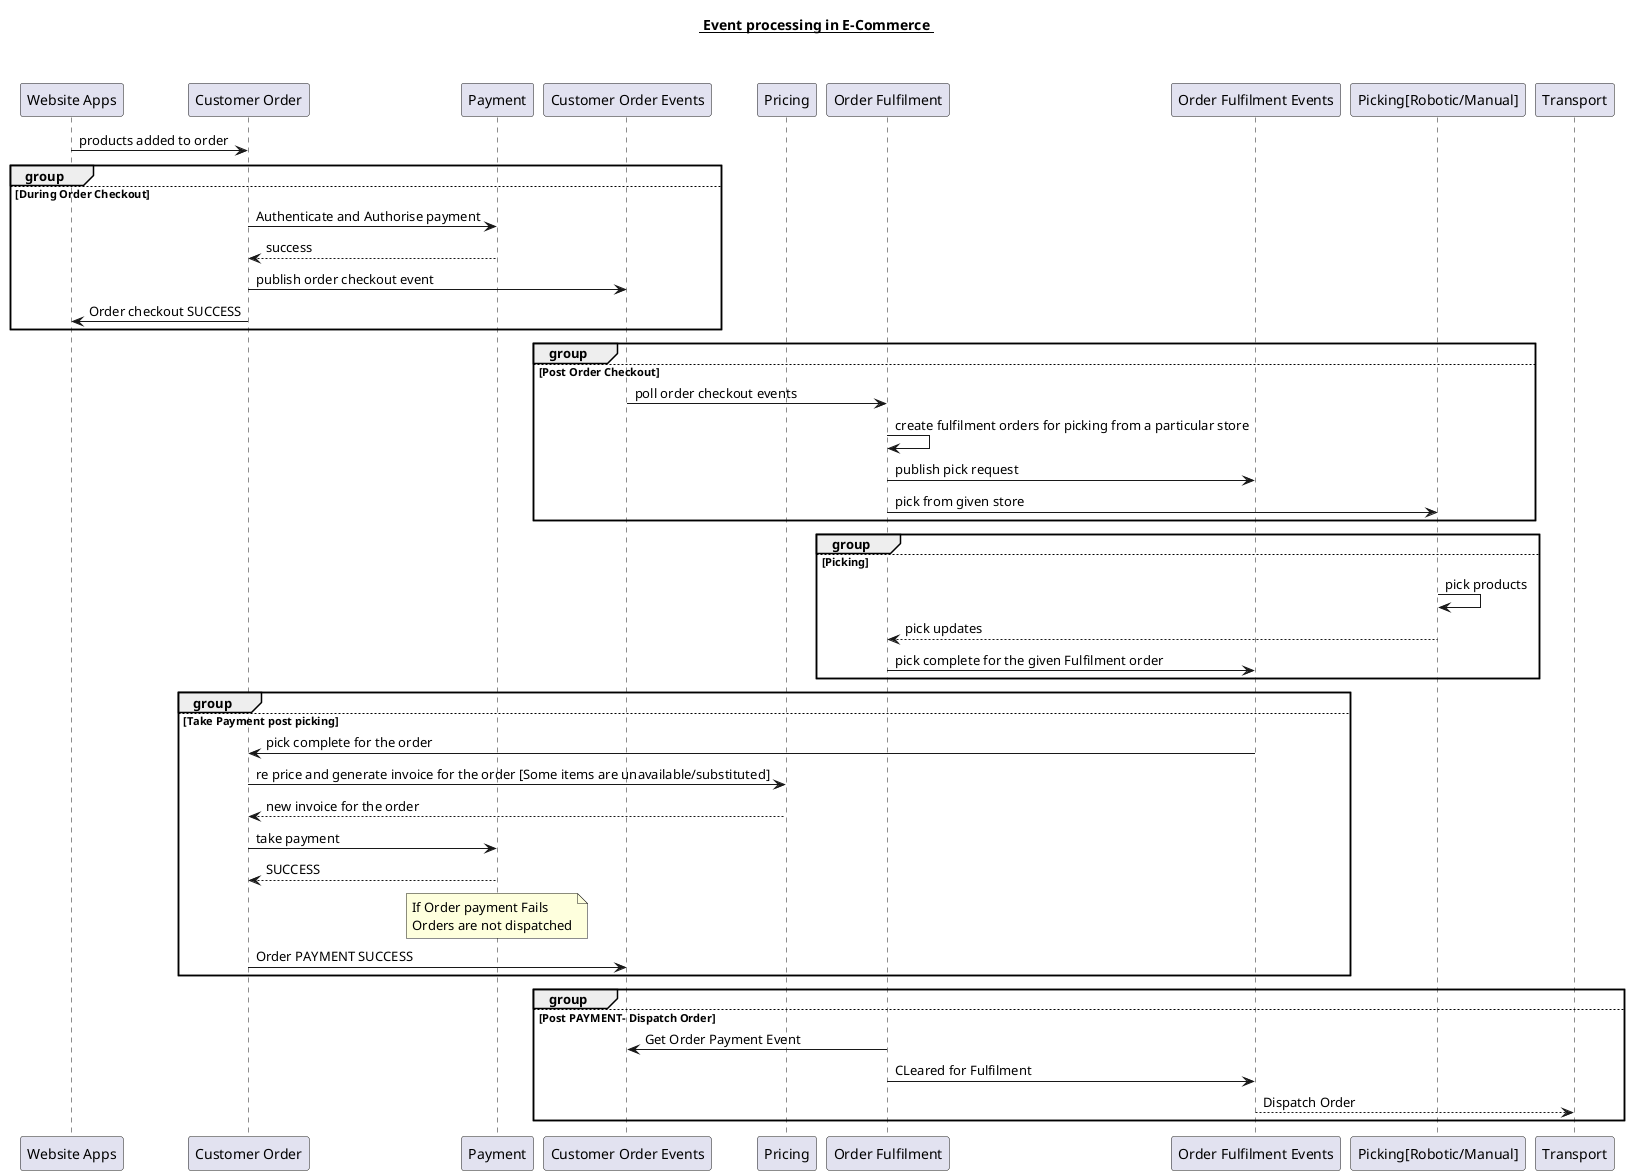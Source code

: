 @startuml


title  __ Event processing in E-Commerce __\n\n

participant "Website Apps" as apps
participant "Customer Order" as cos
participant "Payment" as payment
participant "Customer Order Events" as coskafka
participant "Pricing" as quote
participant "Order Fulfilment" as ofs
participant "Order Fulfilment Events" as ofskafka
participant "Picking[Robotic/Manual]" as fps
participant "Transport" as transport

apps -> cos : products added to order
          group
            else During Order Checkout
                cos -> payment : Authenticate and Authorise payment
                payment --> cos : success
                cos -> coskafka : publish order checkout event
                cos -> apps : Order checkout SUCCESS
         end

         group
           else Post Order Checkout
               coskafka -> ofs  : poll order checkout events
               ofs -> ofs : create fulfilment orders for picking from a particular store
               ofs -> ofskafka : publish pick request
               ofs -> fps : pick from given store
        end


        group
          else Picking
              fps -> fps  : pick products
              fps --> ofs : pick updates
              ofs -> ofskafka : pick complete for the given Fulfilment order
       end

       group
         else Take Payment post picking
             ofskafka -> cos  : pick complete for the order
             cos -> quote: re price and generate invoice for the order [Some items are unavailable/substituted]
             quote --> cos : new invoice for the order
             cos -> payment : take payment
             payment --> cos : SUCCESS

             note over payment
               If Order payment Fails
               Orders are not dispatched
             end note

             cos -> coskafka : Order PAYMENT SUCCESS
      end

      group
        else Post PAYMENT- Dispatch Order
            ofs -> coskafka  : Get Order Payment Event
            ofs -> ofskafka : CLeared for Fulfilment
            ofskafka --> transport : Dispatch Order
     end

@enduml
